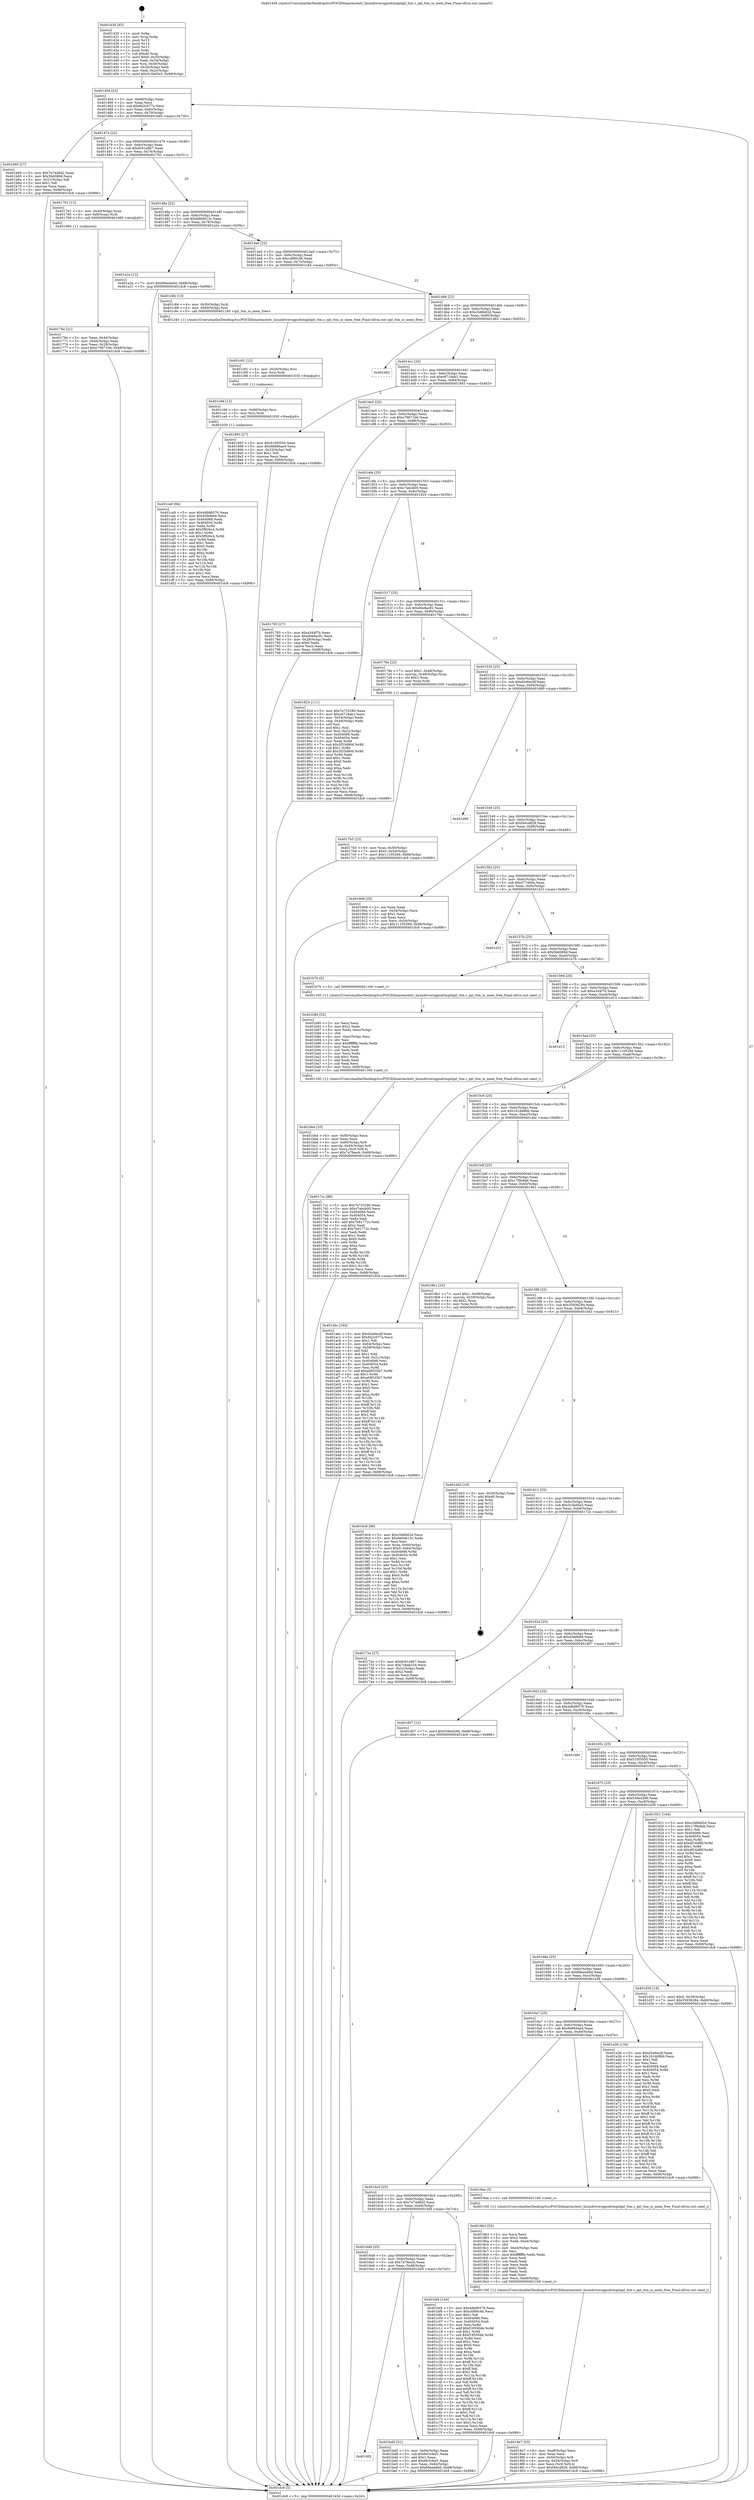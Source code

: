 digraph "0x401430" {
  label = "0x401430 (/mnt/c/Users/mathe/Desktop/tcc/POCII/binaries/extr_linuxdriversgpudrmqxlqxl_ttm.c_qxl_ttm_io_mem_free_Final-ollvm.out::main(0))"
  labelloc = "t"
  node[shape=record]

  Entry [label="",width=0.3,height=0.3,shape=circle,fillcolor=black,style=filled]
  "0x40145d" [label="{
     0x40145d [23]\l
     | [instrs]\l
     &nbsp;&nbsp;0x40145d \<+3\>: mov -0x68(%rbp),%eax\l
     &nbsp;&nbsp;0x401460 \<+2\>: mov %eax,%ecx\l
     &nbsp;&nbsp;0x401462 \<+6\>: sub $0x842c077a,%ecx\l
     &nbsp;&nbsp;0x401468 \<+3\>: mov %eax,-0x6c(%rbp)\l
     &nbsp;&nbsp;0x40146b \<+3\>: mov %ecx,-0x70(%rbp)\l
     &nbsp;&nbsp;0x40146e \<+6\>: je 0000000000401b60 \<main+0x730\>\l
  }"]
  "0x401b60" [label="{
     0x401b60 [27]\l
     | [instrs]\l
     &nbsp;&nbsp;0x401b60 \<+5\>: mov $0x7a74d6d2,%eax\l
     &nbsp;&nbsp;0x401b65 \<+5\>: mov $0x5b6089d,%ecx\l
     &nbsp;&nbsp;0x401b6a \<+3\>: mov -0x21(%rbp),%dl\l
     &nbsp;&nbsp;0x401b6d \<+3\>: test $0x1,%dl\l
     &nbsp;&nbsp;0x401b70 \<+3\>: cmovne %ecx,%eax\l
     &nbsp;&nbsp;0x401b73 \<+3\>: mov %eax,-0x68(%rbp)\l
     &nbsp;&nbsp;0x401b76 \<+5\>: jmp 0000000000401dc8 \<main+0x998\>\l
  }"]
  "0x401474" [label="{
     0x401474 [22]\l
     | [instrs]\l
     &nbsp;&nbsp;0x401474 \<+5\>: jmp 0000000000401479 \<main+0x49\>\l
     &nbsp;&nbsp;0x401479 \<+3\>: mov -0x6c(%rbp),%eax\l
     &nbsp;&nbsp;0x40147c \<+5\>: sub $0x8c61e9b7,%eax\l
     &nbsp;&nbsp;0x401481 \<+3\>: mov %eax,-0x74(%rbp)\l
     &nbsp;&nbsp;0x401484 \<+6\>: je 0000000000401761 \<main+0x331\>\l
  }"]
  Exit [label="",width=0.3,height=0.3,shape=circle,fillcolor=black,style=filled,peripheries=2]
  "0x401761" [label="{
     0x401761 [13]\l
     | [instrs]\l
     &nbsp;&nbsp;0x401761 \<+4\>: mov -0x40(%rbp),%rax\l
     &nbsp;&nbsp;0x401765 \<+4\>: mov 0x8(%rax),%rdi\l
     &nbsp;&nbsp;0x401769 \<+5\>: call 0000000000401060 \<atoi@plt\>\l
     | [calls]\l
     &nbsp;&nbsp;0x401060 \{1\} (unknown)\l
  }"]
  "0x40148a" [label="{
     0x40148a [22]\l
     | [instrs]\l
     &nbsp;&nbsp;0x40148a \<+5\>: jmp 000000000040148f \<main+0x5f\>\l
     &nbsp;&nbsp;0x40148f \<+3\>: mov -0x6c(%rbp),%eax\l
     &nbsp;&nbsp;0x401492 \<+5\>: sub $0x9d0d613c,%eax\l
     &nbsp;&nbsp;0x401497 \<+3\>: mov %eax,-0x78(%rbp)\l
     &nbsp;&nbsp;0x40149a \<+6\>: je 0000000000401a2a \<main+0x5fa\>\l
  }"]
  "0x401ca9" [label="{
     0x401ca9 [94]\l
     | [instrs]\l
     &nbsp;&nbsp;0x401ca9 \<+5\>: mov $0x4db86576,%eax\l
     &nbsp;&nbsp;0x401cae \<+5\>: mov $0x45fefb69,%ecx\l
     &nbsp;&nbsp;0x401cb3 \<+7\>: mov 0x404068,%edx\l
     &nbsp;&nbsp;0x401cba \<+8\>: mov 0x404054,%r8d\l
     &nbsp;&nbsp;0x401cc2 \<+3\>: mov %edx,%r9d\l
     &nbsp;&nbsp;0x401cc5 \<+7\>: add $0x5f926c4,%r9d\l
     &nbsp;&nbsp;0x401ccc \<+4\>: sub $0x1,%r9d\l
     &nbsp;&nbsp;0x401cd0 \<+7\>: sub $0x5f926c4,%r9d\l
     &nbsp;&nbsp;0x401cd7 \<+4\>: imul %r9d,%edx\l
     &nbsp;&nbsp;0x401cdb \<+3\>: and $0x1,%edx\l
     &nbsp;&nbsp;0x401cde \<+3\>: cmp $0x0,%edx\l
     &nbsp;&nbsp;0x401ce1 \<+4\>: sete %r10b\l
     &nbsp;&nbsp;0x401ce5 \<+4\>: cmp $0xa,%r8d\l
     &nbsp;&nbsp;0x401ce9 \<+4\>: setl %r11b\l
     &nbsp;&nbsp;0x401ced \<+3\>: mov %r10b,%bl\l
     &nbsp;&nbsp;0x401cf0 \<+3\>: and %r11b,%bl\l
     &nbsp;&nbsp;0x401cf3 \<+3\>: xor %r11b,%r10b\l
     &nbsp;&nbsp;0x401cf6 \<+3\>: or %r10b,%bl\l
     &nbsp;&nbsp;0x401cf9 \<+3\>: test $0x1,%bl\l
     &nbsp;&nbsp;0x401cfc \<+3\>: cmovne %ecx,%eax\l
     &nbsp;&nbsp;0x401cff \<+3\>: mov %eax,-0x68(%rbp)\l
     &nbsp;&nbsp;0x401d02 \<+5\>: jmp 0000000000401dc8 \<main+0x998\>\l
  }"]
  "0x401a2a" [label="{
     0x401a2a [12]\l
     | [instrs]\l
     &nbsp;&nbsp;0x401a2a \<+7\>: movl $0x68eeebdd,-0x68(%rbp)\l
     &nbsp;&nbsp;0x401a31 \<+5\>: jmp 0000000000401dc8 \<main+0x998\>\l
  }"]
  "0x4014a0" [label="{
     0x4014a0 [22]\l
     | [instrs]\l
     &nbsp;&nbsp;0x4014a0 \<+5\>: jmp 00000000004014a5 \<main+0x75\>\l
     &nbsp;&nbsp;0x4014a5 \<+3\>: mov -0x6c(%rbp),%eax\l
     &nbsp;&nbsp;0x4014a8 \<+5\>: sub $0xc4f90c46,%eax\l
     &nbsp;&nbsp;0x4014ad \<+3\>: mov %eax,-0x7c(%rbp)\l
     &nbsp;&nbsp;0x4014b0 \<+6\>: je 0000000000401c84 \<main+0x854\>\l
  }"]
  "0x401c9d" [label="{
     0x401c9d [12]\l
     | [instrs]\l
     &nbsp;&nbsp;0x401c9d \<+4\>: mov -0x60(%rbp),%rsi\l
     &nbsp;&nbsp;0x401ca1 \<+3\>: mov %rsi,%rdi\l
     &nbsp;&nbsp;0x401ca4 \<+5\>: call 0000000000401030 \<free@plt\>\l
     | [calls]\l
     &nbsp;&nbsp;0x401030 \{1\} (unknown)\l
  }"]
  "0x401c84" [label="{
     0x401c84 [13]\l
     | [instrs]\l
     &nbsp;&nbsp;0x401c84 \<+4\>: mov -0x50(%rbp),%rdi\l
     &nbsp;&nbsp;0x401c88 \<+4\>: mov -0x60(%rbp),%rsi\l
     &nbsp;&nbsp;0x401c8c \<+5\>: call 0000000000401240 \<qxl_ttm_io_mem_free\>\l
     | [calls]\l
     &nbsp;&nbsp;0x401240 \{1\} (/mnt/c/Users/mathe/Desktop/tcc/POCII/binaries/extr_linuxdriversgpudrmqxlqxl_ttm.c_qxl_ttm_io_mem_free_Final-ollvm.out::qxl_ttm_io_mem_free)\l
  }"]
  "0x4014b6" [label="{
     0x4014b6 [22]\l
     | [instrs]\l
     &nbsp;&nbsp;0x4014b6 \<+5\>: jmp 00000000004014bb \<main+0x8b\>\l
     &nbsp;&nbsp;0x4014bb \<+3\>: mov -0x6c(%rbp),%eax\l
     &nbsp;&nbsp;0x4014be \<+5\>: sub $0xc5d6b62d,%eax\l
     &nbsp;&nbsp;0x4014c3 \<+3\>: mov %eax,-0x80(%rbp)\l
     &nbsp;&nbsp;0x4014c6 \<+6\>: je 0000000000401d62 \<main+0x932\>\l
  }"]
  "0x401c91" [label="{
     0x401c91 [12]\l
     | [instrs]\l
     &nbsp;&nbsp;0x401c91 \<+4\>: mov -0x50(%rbp),%rsi\l
     &nbsp;&nbsp;0x401c95 \<+3\>: mov %rsi,%rdi\l
     &nbsp;&nbsp;0x401c98 \<+5\>: call 0000000000401030 \<free@plt\>\l
     | [calls]\l
     &nbsp;&nbsp;0x401030 \{1\} (unknown)\l
  }"]
  "0x401d62" [label="{
     0x401d62\l
  }", style=dashed]
  "0x4014cc" [label="{
     0x4014cc [25]\l
     | [instrs]\l
     &nbsp;&nbsp;0x4014cc \<+5\>: jmp 00000000004014d1 \<main+0xa1\>\l
     &nbsp;&nbsp;0x4014d1 \<+3\>: mov -0x6c(%rbp),%eax\l
     &nbsp;&nbsp;0x4014d4 \<+5\>: sub $0xc6716ab1,%eax\l
     &nbsp;&nbsp;0x4014d9 \<+6\>: mov %eax,-0x84(%rbp)\l
     &nbsp;&nbsp;0x4014df \<+6\>: je 0000000000401893 \<main+0x463\>\l
  }"]
  "0x4016f2" [label="{
     0x4016f2\l
  }", style=dashed]
  "0x401893" [label="{
     0x401893 [27]\l
     | [instrs]\l
     &nbsp;&nbsp;0x401893 \<+5\>: mov $0x510f3050,%eax\l
     &nbsp;&nbsp;0x401898 \<+5\>: mov $0x6b666ae4,%ecx\l
     &nbsp;&nbsp;0x40189d \<+3\>: mov -0x22(%rbp),%dl\l
     &nbsp;&nbsp;0x4018a0 \<+3\>: test $0x1,%dl\l
     &nbsp;&nbsp;0x4018a3 \<+3\>: cmovne %ecx,%eax\l
     &nbsp;&nbsp;0x4018a6 \<+3\>: mov %eax,-0x68(%rbp)\l
     &nbsp;&nbsp;0x4018a9 \<+5\>: jmp 0000000000401dc8 \<main+0x998\>\l
  }"]
  "0x4014e5" [label="{
     0x4014e5 [25]\l
     | [instrs]\l
     &nbsp;&nbsp;0x4014e5 \<+5\>: jmp 00000000004014ea \<main+0xba\>\l
     &nbsp;&nbsp;0x4014ea \<+3\>: mov -0x6c(%rbp),%eax\l
     &nbsp;&nbsp;0x4014ed \<+5\>: sub $0xc79671b6,%eax\l
     &nbsp;&nbsp;0x4014f2 \<+6\>: mov %eax,-0x88(%rbp)\l
     &nbsp;&nbsp;0x4014f8 \<+6\>: je 0000000000401783 \<main+0x353\>\l
  }"]
  "0x401bd5" [label="{
     0x401bd5 [31]\l
     | [instrs]\l
     &nbsp;&nbsp;0x401bd5 \<+3\>: mov -0x64(%rbp),%eax\l
     &nbsp;&nbsp;0x401bd8 \<+5\>: sub $0x663c9af1,%eax\l
     &nbsp;&nbsp;0x401bdd \<+3\>: add $0x1,%eax\l
     &nbsp;&nbsp;0x401be0 \<+5\>: add $0x663c9af1,%eax\l
     &nbsp;&nbsp;0x401be5 \<+3\>: mov %eax,-0x64(%rbp)\l
     &nbsp;&nbsp;0x401be8 \<+7\>: movl $0x68eeebdd,-0x68(%rbp)\l
     &nbsp;&nbsp;0x401bef \<+5\>: jmp 0000000000401dc8 \<main+0x998\>\l
  }"]
  "0x401783" [label="{
     0x401783 [27]\l
     | [instrs]\l
     &nbsp;&nbsp;0x401783 \<+5\>: mov $0xa344f7b,%eax\l
     &nbsp;&nbsp;0x401788 \<+5\>: mov $0xd0e8ac91,%ecx\l
     &nbsp;&nbsp;0x40178d \<+3\>: mov -0x28(%rbp),%edx\l
     &nbsp;&nbsp;0x401790 \<+3\>: cmp $0x0,%edx\l
     &nbsp;&nbsp;0x401793 \<+3\>: cmove %ecx,%eax\l
     &nbsp;&nbsp;0x401796 \<+3\>: mov %eax,-0x68(%rbp)\l
     &nbsp;&nbsp;0x401799 \<+5\>: jmp 0000000000401dc8 \<main+0x998\>\l
  }"]
  "0x4014fe" [label="{
     0x4014fe [25]\l
     | [instrs]\l
     &nbsp;&nbsp;0x4014fe \<+5\>: jmp 0000000000401503 \<main+0xd3\>\l
     &nbsp;&nbsp;0x401503 \<+3\>: mov -0x6c(%rbp),%eax\l
     &nbsp;&nbsp;0x401506 \<+5\>: sub $0xc7abcb00,%eax\l
     &nbsp;&nbsp;0x40150b \<+6\>: mov %eax,-0x8c(%rbp)\l
     &nbsp;&nbsp;0x401511 \<+6\>: je 0000000000401824 \<main+0x3f4\>\l
  }"]
  "0x4016d9" [label="{
     0x4016d9 [25]\l
     | [instrs]\l
     &nbsp;&nbsp;0x4016d9 \<+5\>: jmp 00000000004016de \<main+0x2ae\>\l
     &nbsp;&nbsp;0x4016de \<+3\>: mov -0x6c(%rbp),%eax\l
     &nbsp;&nbsp;0x4016e1 \<+5\>: sub $0x7a7feecb,%eax\l
     &nbsp;&nbsp;0x4016e6 \<+6\>: mov %eax,-0xd8(%rbp)\l
     &nbsp;&nbsp;0x4016ec \<+6\>: je 0000000000401bd5 \<main+0x7a5\>\l
  }"]
  "0x401824" [label="{
     0x401824 [111]\l
     | [instrs]\l
     &nbsp;&nbsp;0x401824 \<+5\>: mov $0x7e733280,%eax\l
     &nbsp;&nbsp;0x401829 \<+5\>: mov $0xc6716ab1,%ecx\l
     &nbsp;&nbsp;0x40182e \<+3\>: mov -0x54(%rbp),%edx\l
     &nbsp;&nbsp;0x401831 \<+3\>: cmp -0x48(%rbp),%edx\l
     &nbsp;&nbsp;0x401834 \<+4\>: setl %sil\l
     &nbsp;&nbsp;0x401838 \<+4\>: and $0x1,%sil\l
     &nbsp;&nbsp;0x40183c \<+4\>: mov %sil,-0x22(%rbp)\l
     &nbsp;&nbsp;0x401840 \<+7\>: mov 0x404068,%edx\l
     &nbsp;&nbsp;0x401847 \<+7\>: mov 0x404054,%edi\l
     &nbsp;&nbsp;0x40184e \<+3\>: mov %edx,%r8d\l
     &nbsp;&nbsp;0x401851 \<+7\>: sub $0x3f33d90d,%r8d\l
     &nbsp;&nbsp;0x401858 \<+4\>: sub $0x1,%r8d\l
     &nbsp;&nbsp;0x40185c \<+7\>: add $0x3f33d90d,%r8d\l
     &nbsp;&nbsp;0x401863 \<+4\>: imul %r8d,%edx\l
     &nbsp;&nbsp;0x401867 \<+3\>: and $0x1,%edx\l
     &nbsp;&nbsp;0x40186a \<+3\>: cmp $0x0,%edx\l
     &nbsp;&nbsp;0x40186d \<+4\>: sete %sil\l
     &nbsp;&nbsp;0x401871 \<+3\>: cmp $0xa,%edi\l
     &nbsp;&nbsp;0x401874 \<+4\>: setl %r9b\l
     &nbsp;&nbsp;0x401878 \<+3\>: mov %sil,%r10b\l
     &nbsp;&nbsp;0x40187b \<+3\>: and %r9b,%r10b\l
     &nbsp;&nbsp;0x40187e \<+3\>: xor %r9b,%sil\l
     &nbsp;&nbsp;0x401881 \<+3\>: or %sil,%r10b\l
     &nbsp;&nbsp;0x401884 \<+4\>: test $0x1,%r10b\l
     &nbsp;&nbsp;0x401888 \<+3\>: cmovne %ecx,%eax\l
     &nbsp;&nbsp;0x40188b \<+3\>: mov %eax,-0x68(%rbp)\l
     &nbsp;&nbsp;0x40188e \<+5\>: jmp 0000000000401dc8 \<main+0x998\>\l
  }"]
  "0x401517" [label="{
     0x401517 [25]\l
     | [instrs]\l
     &nbsp;&nbsp;0x401517 \<+5\>: jmp 000000000040151c \<main+0xec\>\l
     &nbsp;&nbsp;0x40151c \<+3\>: mov -0x6c(%rbp),%eax\l
     &nbsp;&nbsp;0x40151f \<+5\>: sub $0xd0e8ac91,%eax\l
     &nbsp;&nbsp;0x401524 \<+6\>: mov %eax,-0x90(%rbp)\l
     &nbsp;&nbsp;0x40152a \<+6\>: je 000000000040179e \<main+0x36e\>\l
  }"]
  "0x401bf4" [label="{
     0x401bf4 [144]\l
     | [instrs]\l
     &nbsp;&nbsp;0x401bf4 \<+5\>: mov $0x4db86576,%eax\l
     &nbsp;&nbsp;0x401bf9 \<+5\>: mov $0xc4f90c46,%ecx\l
     &nbsp;&nbsp;0x401bfe \<+2\>: mov $0x1,%dl\l
     &nbsp;&nbsp;0x401c00 \<+7\>: mov 0x404068,%esi\l
     &nbsp;&nbsp;0x401c07 \<+7\>: mov 0x404054,%edi\l
     &nbsp;&nbsp;0x401c0e \<+3\>: mov %esi,%r8d\l
     &nbsp;&nbsp;0x401c11 \<+7\>: add $0xf195504b,%r8d\l
     &nbsp;&nbsp;0x401c18 \<+4\>: sub $0x1,%r8d\l
     &nbsp;&nbsp;0x401c1c \<+7\>: sub $0xf195504b,%r8d\l
     &nbsp;&nbsp;0x401c23 \<+4\>: imul %r8d,%esi\l
     &nbsp;&nbsp;0x401c27 \<+3\>: and $0x1,%esi\l
     &nbsp;&nbsp;0x401c2a \<+3\>: cmp $0x0,%esi\l
     &nbsp;&nbsp;0x401c2d \<+4\>: sete %r9b\l
     &nbsp;&nbsp;0x401c31 \<+3\>: cmp $0xa,%edi\l
     &nbsp;&nbsp;0x401c34 \<+4\>: setl %r10b\l
     &nbsp;&nbsp;0x401c38 \<+3\>: mov %r9b,%r11b\l
     &nbsp;&nbsp;0x401c3b \<+4\>: xor $0xff,%r11b\l
     &nbsp;&nbsp;0x401c3f \<+3\>: mov %r10b,%bl\l
     &nbsp;&nbsp;0x401c42 \<+3\>: xor $0xff,%bl\l
     &nbsp;&nbsp;0x401c45 \<+3\>: xor $0x1,%dl\l
     &nbsp;&nbsp;0x401c48 \<+3\>: mov %r11b,%r14b\l
     &nbsp;&nbsp;0x401c4b \<+4\>: and $0xff,%r14b\l
     &nbsp;&nbsp;0x401c4f \<+3\>: and %dl,%r9b\l
     &nbsp;&nbsp;0x401c52 \<+3\>: mov %bl,%r15b\l
     &nbsp;&nbsp;0x401c55 \<+4\>: and $0xff,%r15b\l
     &nbsp;&nbsp;0x401c59 \<+3\>: and %dl,%r10b\l
     &nbsp;&nbsp;0x401c5c \<+3\>: or %r9b,%r14b\l
     &nbsp;&nbsp;0x401c5f \<+3\>: or %r10b,%r15b\l
     &nbsp;&nbsp;0x401c62 \<+3\>: xor %r15b,%r14b\l
     &nbsp;&nbsp;0x401c65 \<+3\>: or %bl,%r11b\l
     &nbsp;&nbsp;0x401c68 \<+4\>: xor $0xff,%r11b\l
     &nbsp;&nbsp;0x401c6c \<+3\>: or $0x1,%dl\l
     &nbsp;&nbsp;0x401c6f \<+3\>: and %dl,%r11b\l
     &nbsp;&nbsp;0x401c72 \<+3\>: or %r11b,%r14b\l
     &nbsp;&nbsp;0x401c75 \<+4\>: test $0x1,%r14b\l
     &nbsp;&nbsp;0x401c79 \<+3\>: cmovne %ecx,%eax\l
     &nbsp;&nbsp;0x401c7c \<+3\>: mov %eax,-0x68(%rbp)\l
     &nbsp;&nbsp;0x401c7f \<+5\>: jmp 0000000000401dc8 \<main+0x998\>\l
  }"]
  "0x40179e" [label="{
     0x40179e [23]\l
     | [instrs]\l
     &nbsp;&nbsp;0x40179e \<+7\>: movl $0x1,-0x48(%rbp)\l
     &nbsp;&nbsp;0x4017a5 \<+4\>: movslq -0x48(%rbp),%rax\l
     &nbsp;&nbsp;0x4017a9 \<+4\>: shl $0x2,%rax\l
     &nbsp;&nbsp;0x4017ad \<+3\>: mov %rax,%rdi\l
     &nbsp;&nbsp;0x4017b0 \<+5\>: call 0000000000401050 \<malloc@plt\>\l
     | [calls]\l
     &nbsp;&nbsp;0x401050 \{1\} (unknown)\l
  }"]
  "0x401530" [label="{
     0x401530 [25]\l
     | [instrs]\l
     &nbsp;&nbsp;0x401530 \<+5\>: jmp 0000000000401535 \<main+0x105\>\l
     &nbsp;&nbsp;0x401535 \<+3\>: mov -0x6c(%rbp),%eax\l
     &nbsp;&nbsp;0x401538 \<+5\>: sub $0xd2e6ecdf,%eax\l
     &nbsp;&nbsp;0x40153d \<+6\>: mov %eax,-0x94(%rbp)\l
     &nbsp;&nbsp;0x401543 \<+6\>: je 0000000000401d90 \<main+0x960\>\l
  }"]
  "0x401bb4" [label="{
     0x401bb4 [33]\l
     | [instrs]\l
     &nbsp;&nbsp;0x401bb4 \<+6\>: mov -0xf0(%rbp),%ecx\l
     &nbsp;&nbsp;0x401bba \<+3\>: imul %eax,%ecx\l
     &nbsp;&nbsp;0x401bbd \<+4\>: mov -0x60(%rbp),%r8\l
     &nbsp;&nbsp;0x401bc1 \<+4\>: movslq -0x64(%rbp),%r9\l
     &nbsp;&nbsp;0x401bc5 \<+4\>: mov %ecx,(%r8,%r9,4)\l
     &nbsp;&nbsp;0x401bc9 \<+7\>: movl $0x7a7feecb,-0x68(%rbp)\l
     &nbsp;&nbsp;0x401bd0 \<+5\>: jmp 0000000000401dc8 \<main+0x998\>\l
  }"]
  "0x401d90" [label="{
     0x401d90\l
  }", style=dashed]
  "0x401549" [label="{
     0x401549 [25]\l
     | [instrs]\l
     &nbsp;&nbsp;0x401549 \<+5\>: jmp 000000000040154e \<main+0x11e\>\l
     &nbsp;&nbsp;0x40154e \<+3\>: mov -0x6c(%rbp),%eax\l
     &nbsp;&nbsp;0x401551 \<+5\>: sub $0xf46cd828,%eax\l
     &nbsp;&nbsp;0x401556 \<+6\>: mov %eax,-0x98(%rbp)\l
     &nbsp;&nbsp;0x40155c \<+6\>: je 0000000000401908 \<main+0x4d8\>\l
  }"]
  "0x401b80" [label="{
     0x401b80 [52]\l
     | [instrs]\l
     &nbsp;&nbsp;0x401b80 \<+2\>: xor %ecx,%ecx\l
     &nbsp;&nbsp;0x401b82 \<+5\>: mov $0x2,%edx\l
     &nbsp;&nbsp;0x401b87 \<+6\>: mov %edx,-0xec(%rbp)\l
     &nbsp;&nbsp;0x401b8d \<+1\>: cltd\l
     &nbsp;&nbsp;0x401b8e \<+6\>: mov -0xec(%rbp),%esi\l
     &nbsp;&nbsp;0x401b94 \<+2\>: idiv %esi\l
     &nbsp;&nbsp;0x401b96 \<+6\>: imul $0xfffffffe,%edx,%edx\l
     &nbsp;&nbsp;0x401b9c \<+2\>: mov %ecx,%edi\l
     &nbsp;&nbsp;0x401b9e \<+2\>: sub %edx,%edi\l
     &nbsp;&nbsp;0x401ba0 \<+2\>: mov %ecx,%edx\l
     &nbsp;&nbsp;0x401ba2 \<+3\>: sub $0x1,%edx\l
     &nbsp;&nbsp;0x401ba5 \<+2\>: add %edx,%edi\l
     &nbsp;&nbsp;0x401ba7 \<+2\>: sub %edi,%ecx\l
     &nbsp;&nbsp;0x401ba9 \<+6\>: mov %ecx,-0xf0(%rbp)\l
     &nbsp;&nbsp;0x401baf \<+5\>: call 0000000000401160 \<next_i\>\l
     | [calls]\l
     &nbsp;&nbsp;0x401160 \{1\} (/mnt/c/Users/mathe/Desktop/tcc/POCII/binaries/extr_linuxdriversgpudrmqxlqxl_ttm.c_qxl_ttm_io_mem_free_Final-ollvm.out::next_i)\l
  }"]
  "0x401908" [label="{
     0x401908 [25]\l
     | [instrs]\l
     &nbsp;&nbsp;0x401908 \<+2\>: xor %eax,%eax\l
     &nbsp;&nbsp;0x40190a \<+3\>: mov -0x54(%rbp),%ecx\l
     &nbsp;&nbsp;0x40190d \<+3\>: sub $0x1,%eax\l
     &nbsp;&nbsp;0x401910 \<+2\>: sub %eax,%ecx\l
     &nbsp;&nbsp;0x401912 \<+3\>: mov %ecx,-0x54(%rbp)\l
     &nbsp;&nbsp;0x401915 \<+7\>: movl $0x1110529d,-0x68(%rbp)\l
     &nbsp;&nbsp;0x40191c \<+5\>: jmp 0000000000401dc8 \<main+0x998\>\l
  }"]
  "0x401562" [label="{
     0x401562 [25]\l
     | [instrs]\l
     &nbsp;&nbsp;0x401562 \<+5\>: jmp 0000000000401567 \<main+0x137\>\l
     &nbsp;&nbsp;0x401567 \<+3\>: mov -0x6c(%rbp),%eax\l
     &nbsp;&nbsp;0x40156a \<+5\>: sub $0x4774b6a,%eax\l
     &nbsp;&nbsp;0x40156f \<+6\>: mov %eax,-0x9c(%rbp)\l
     &nbsp;&nbsp;0x401575 \<+6\>: je 0000000000401d1f \<main+0x8ef\>\l
  }"]
  "0x4019c8" [label="{
     0x4019c8 [98]\l
     | [instrs]\l
     &nbsp;&nbsp;0x4019c8 \<+5\>: mov $0xc5d6b62d,%ecx\l
     &nbsp;&nbsp;0x4019cd \<+5\>: mov $0x9d0d613c,%edx\l
     &nbsp;&nbsp;0x4019d2 \<+2\>: xor %esi,%esi\l
     &nbsp;&nbsp;0x4019d4 \<+4\>: mov %rax,-0x60(%rbp)\l
     &nbsp;&nbsp;0x4019d8 \<+7\>: movl $0x0,-0x64(%rbp)\l
     &nbsp;&nbsp;0x4019df \<+8\>: mov 0x404068,%r8d\l
     &nbsp;&nbsp;0x4019e7 \<+8\>: mov 0x404054,%r9d\l
     &nbsp;&nbsp;0x4019ef \<+3\>: sub $0x1,%esi\l
     &nbsp;&nbsp;0x4019f2 \<+3\>: mov %r8d,%r10d\l
     &nbsp;&nbsp;0x4019f5 \<+3\>: add %esi,%r10d\l
     &nbsp;&nbsp;0x4019f8 \<+4\>: imul %r10d,%r8d\l
     &nbsp;&nbsp;0x4019fc \<+4\>: and $0x1,%r8d\l
     &nbsp;&nbsp;0x401a00 \<+4\>: cmp $0x0,%r8d\l
     &nbsp;&nbsp;0x401a04 \<+4\>: sete %r11b\l
     &nbsp;&nbsp;0x401a08 \<+4\>: cmp $0xa,%r9d\l
     &nbsp;&nbsp;0x401a0c \<+3\>: setl %bl\l
     &nbsp;&nbsp;0x401a0f \<+3\>: mov %r11b,%r14b\l
     &nbsp;&nbsp;0x401a12 \<+3\>: and %bl,%r14b\l
     &nbsp;&nbsp;0x401a15 \<+3\>: xor %bl,%r11b\l
     &nbsp;&nbsp;0x401a18 \<+3\>: or %r11b,%r14b\l
     &nbsp;&nbsp;0x401a1b \<+4\>: test $0x1,%r14b\l
     &nbsp;&nbsp;0x401a1f \<+3\>: cmovne %edx,%ecx\l
     &nbsp;&nbsp;0x401a22 \<+3\>: mov %ecx,-0x68(%rbp)\l
     &nbsp;&nbsp;0x401a25 \<+5\>: jmp 0000000000401dc8 \<main+0x998\>\l
  }"]
  "0x401d1f" [label="{
     0x401d1f\l
  }", style=dashed]
  "0x40157b" [label="{
     0x40157b [25]\l
     | [instrs]\l
     &nbsp;&nbsp;0x40157b \<+5\>: jmp 0000000000401580 \<main+0x150\>\l
     &nbsp;&nbsp;0x401580 \<+3\>: mov -0x6c(%rbp),%eax\l
     &nbsp;&nbsp;0x401583 \<+5\>: sub $0x5b6089d,%eax\l
     &nbsp;&nbsp;0x401588 \<+6\>: mov %eax,-0xa0(%rbp)\l
     &nbsp;&nbsp;0x40158e \<+6\>: je 0000000000401b7b \<main+0x74b\>\l
  }"]
  "0x4018e7" [label="{
     0x4018e7 [33]\l
     | [instrs]\l
     &nbsp;&nbsp;0x4018e7 \<+6\>: mov -0xe8(%rbp),%ecx\l
     &nbsp;&nbsp;0x4018ed \<+3\>: imul %eax,%ecx\l
     &nbsp;&nbsp;0x4018f0 \<+4\>: mov -0x50(%rbp),%r8\l
     &nbsp;&nbsp;0x4018f4 \<+4\>: movslq -0x54(%rbp),%r9\l
     &nbsp;&nbsp;0x4018f8 \<+4\>: mov %ecx,(%r8,%r9,4)\l
     &nbsp;&nbsp;0x4018fc \<+7\>: movl $0xf46cd828,-0x68(%rbp)\l
     &nbsp;&nbsp;0x401903 \<+5\>: jmp 0000000000401dc8 \<main+0x998\>\l
  }"]
  "0x401b7b" [label="{
     0x401b7b [5]\l
     | [instrs]\l
     &nbsp;&nbsp;0x401b7b \<+5\>: call 0000000000401160 \<next_i\>\l
     | [calls]\l
     &nbsp;&nbsp;0x401160 \{1\} (/mnt/c/Users/mathe/Desktop/tcc/POCII/binaries/extr_linuxdriversgpudrmqxlqxl_ttm.c_qxl_ttm_io_mem_free_Final-ollvm.out::next_i)\l
  }"]
  "0x401594" [label="{
     0x401594 [25]\l
     | [instrs]\l
     &nbsp;&nbsp;0x401594 \<+5\>: jmp 0000000000401599 \<main+0x169\>\l
     &nbsp;&nbsp;0x401599 \<+3\>: mov -0x6c(%rbp),%eax\l
     &nbsp;&nbsp;0x40159c \<+5\>: sub $0xa344f7b,%eax\l
     &nbsp;&nbsp;0x4015a1 \<+6\>: mov %eax,-0xa4(%rbp)\l
     &nbsp;&nbsp;0x4015a7 \<+6\>: je 0000000000401d13 \<main+0x8e3\>\l
  }"]
  "0x4018b3" [label="{
     0x4018b3 [52]\l
     | [instrs]\l
     &nbsp;&nbsp;0x4018b3 \<+2\>: xor %ecx,%ecx\l
     &nbsp;&nbsp;0x4018b5 \<+5\>: mov $0x2,%edx\l
     &nbsp;&nbsp;0x4018ba \<+6\>: mov %edx,-0xe4(%rbp)\l
     &nbsp;&nbsp;0x4018c0 \<+1\>: cltd\l
     &nbsp;&nbsp;0x4018c1 \<+6\>: mov -0xe4(%rbp),%esi\l
     &nbsp;&nbsp;0x4018c7 \<+2\>: idiv %esi\l
     &nbsp;&nbsp;0x4018c9 \<+6\>: imul $0xfffffffe,%edx,%edx\l
     &nbsp;&nbsp;0x4018cf \<+2\>: mov %ecx,%edi\l
     &nbsp;&nbsp;0x4018d1 \<+2\>: sub %edx,%edi\l
     &nbsp;&nbsp;0x4018d3 \<+2\>: mov %ecx,%edx\l
     &nbsp;&nbsp;0x4018d5 \<+3\>: sub $0x1,%edx\l
     &nbsp;&nbsp;0x4018d8 \<+2\>: add %edx,%edi\l
     &nbsp;&nbsp;0x4018da \<+2\>: sub %edi,%ecx\l
     &nbsp;&nbsp;0x4018dc \<+6\>: mov %ecx,-0xe8(%rbp)\l
     &nbsp;&nbsp;0x4018e2 \<+5\>: call 0000000000401160 \<next_i\>\l
     | [calls]\l
     &nbsp;&nbsp;0x401160 \{1\} (/mnt/c/Users/mathe/Desktop/tcc/POCII/binaries/extr_linuxdriversgpudrmqxlqxl_ttm.c_qxl_ttm_io_mem_free_Final-ollvm.out::next_i)\l
  }"]
  "0x401d13" [label="{
     0x401d13\l
  }", style=dashed]
  "0x4015ad" [label="{
     0x4015ad [25]\l
     | [instrs]\l
     &nbsp;&nbsp;0x4015ad \<+5\>: jmp 00000000004015b2 \<main+0x182\>\l
     &nbsp;&nbsp;0x4015b2 \<+3\>: mov -0x6c(%rbp),%eax\l
     &nbsp;&nbsp;0x4015b5 \<+5\>: sub $0x1110529d,%eax\l
     &nbsp;&nbsp;0x4015ba \<+6\>: mov %eax,-0xa8(%rbp)\l
     &nbsp;&nbsp;0x4015c0 \<+6\>: je 00000000004017cc \<main+0x39c\>\l
  }"]
  "0x4016c0" [label="{
     0x4016c0 [25]\l
     | [instrs]\l
     &nbsp;&nbsp;0x4016c0 \<+5\>: jmp 00000000004016c5 \<main+0x295\>\l
     &nbsp;&nbsp;0x4016c5 \<+3\>: mov -0x6c(%rbp),%eax\l
     &nbsp;&nbsp;0x4016c8 \<+5\>: sub $0x7a74d6d2,%eax\l
     &nbsp;&nbsp;0x4016cd \<+6\>: mov %eax,-0xd4(%rbp)\l
     &nbsp;&nbsp;0x4016d3 \<+6\>: je 0000000000401bf4 \<main+0x7c4\>\l
  }"]
  "0x4017cc" [label="{
     0x4017cc [88]\l
     | [instrs]\l
     &nbsp;&nbsp;0x4017cc \<+5\>: mov $0x7e733280,%eax\l
     &nbsp;&nbsp;0x4017d1 \<+5\>: mov $0xc7abcb00,%ecx\l
     &nbsp;&nbsp;0x4017d6 \<+7\>: mov 0x404068,%edx\l
     &nbsp;&nbsp;0x4017dd \<+7\>: mov 0x404054,%esi\l
     &nbsp;&nbsp;0x4017e4 \<+2\>: mov %edx,%edi\l
     &nbsp;&nbsp;0x4017e6 \<+6\>: add $0x7b91772c,%edi\l
     &nbsp;&nbsp;0x4017ec \<+3\>: sub $0x1,%edi\l
     &nbsp;&nbsp;0x4017ef \<+6\>: sub $0x7b91772c,%edi\l
     &nbsp;&nbsp;0x4017f5 \<+3\>: imul %edi,%edx\l
     &nbsp;&nbsp;0x4017f8 \<+3\>: and $0x1,%edx\l
     &nbsp;&nbsp;0x4017fb \<+3\>: cmp $0x0,%edx\l
     &nbsp;&nbsp;0x4017fe \<+4\>: sete %r8b\l
     &nbsp;&nbsp;0x401802 \<+3\>: cmp $0xa,%esi\l
     &nbsp;&nbsp;0x401805 \<+4\>: setl %r9b\l
     &nbsp;&nbsp;0x401809 \<+3\>: mov %r8b,%r10b\l
     &nbsp;&nbsp;0x40180c \<+3\>: and %r9b,%r10b\l
     &nbsp;&nbsp;0x40180f \<+3\>: xor %r9b,%r8b\l
     &nbsp;&nbsp;0x401812 \<+3\>: or %r8b,%r10b\l
     &nbsp;&nbsp;0x401815 \<+4\>: test $0x1,%r10b\l
     &nbsp;&nbsp;0x401819 \<+3\>: cmovne %ecx,%eax\l
     &nbsp;&nbsp;0x40181c \<+3\>: mov %eax,-0x68(%rbp)\l
     &nbsp;&nbsp;0x40181f \<+5\>: jmp 0000000000401dc8 \<main+0x998\>\l
  }"]
  "0x4015c6" [label="{
     0x4015c6 [25]\l
     | [instrs]\l
     &nbsp;&nbsp;0x4015c6 \<+5\>: jmp 00000000004015cb \<main+0x19b\>\l
     &nbsp;&nbsp;0x4015cb \<+3\>: mov -0x6c(%rbp),%eax\l
     &nbsp;&nbsp;0x4015ce \<+5\>: sub $0x161dd9bb,%eax\l
     &nbsp;&nbsp;0x4015d3 \<+6\>: mov %eax,-0xac(%rbp)\l
     &nbsp;&nbsp;0x4015d9 \<+6\>: je 0000000000401abc \<main+0x68c\>\l
  }"]
  "0x4018ae" [label="{
     0x4018ae [5]\l
     | [instrs]\l
     &nbsp;&nbsp;0x4018ae \<+5\>: call 0000000000401160 \<next_i\>\l
     | [calls]\l
     &nbsp;&nbsp;0x401160 \{1\} (/mnt/c/Users/mathe/Desktop/tcc/POCII/binaries/extr_linuxdriversgpudrmqxlqxl_ttm.c_qxl_ttm_io_mem_free_Final-ollvm.out::next_i)\l
  }"]
  "0x401abc" [label="{
     0x401abc [164]\l
     | [instrs]\l
     &nbsp;&nbsp;0x401abc \<+5\>: mov $0xd2e6ecdf,%eax\l
     &nbsp;&nbsp;0x401ac1 \<+5\>: mov $0x842c077a,%ecx\l
     &nbsp;&nbsp;0x401ac6 \<+2\>: mov $0x1,%dl\l
     &nbsp;&nbsp;0x401ac8 \<+3\>: mov -0x64(%rbp),%esi\l
     &nbsp;&nbsp;0x401acb \<+3\>: cmp -0x58(%rbp),%esi\l
     &nbsp;&nbsp;0x401ace \<+4\>: setl %dil\l
     &nbsp;&nbsp;0x401ad2 \<+4\>: and $0x1,%dil\l
     &nbsp;&nbsp;0x401ad6 \<+4\>: mov %dil,-0x21(%rbp)\l
     &nbsp;&nbsp;0x401ada \<+7\>: mov 0x404068,%esi\l
     &nbsp;&nbsp;0x401ae1 \<+8\>: mov 0x404054,%r8d\l
     &nbsp;&nbsp;0x401ae9 \<+3\>: mov %esi,%r9d\l
     &nbsp;&nbsp;0x401aec \<+7\>: add $0xa08535b7,%r9d\l
     &nbsp;&nbsp;0x401af3 \<+4\>: sub $0x1,%r9d\l
     &nbsp;&nbsp;0x401af7 \<+7\>: sub $0xa08535b7,%r9d\l
     &nbsp;&nbsp;0x401afe \<+4\>: imul %r9d,%esi\l
     &nbsp;&nbsp;0x401b02 \<+3\>: and $0x1,%esi\l
     &nbsp;&nbsp;0x401b05 \<+3\>: cmp $0x0,%esi\l
     &nbsp;&nbsp;0x401b08 \<+4\>: sete %dil\l
     &nbsp;&nbsp;0x401b0c \<+4\>: cmp $0xa,%r8d\l
     &nbsp;&nbsp;0x401b10 \<+4\>: setl %r10b\l
     &nbsp;&nbsp;0x401b14 \<+3\>: mov %dil,%r11b\l
     &nbsp;&nbsp;0x401b17 \<+4\>: xor $0xff,%r11b\l
     &nbsp;&nbsp;0x401b1b \<+3\>: mov %r10b,%bl\l
     &nbsp;&nbsp;0x401b1e \<+3\>: xor $0xff,%bl\l
     &nbsp;&nbsp;0x401b21 \<+3\>: xor $0x1,%dl\l
     &nbsp;&nbsp;0x401b24 \<+3\>: mov %r11b,%r14b\l
     &nbsp;&nbsp;0x401b27 \<+4\>: and $0xff,%r14b\l
     &nbsp;&nbsp;0x401b2b \<+3\>: and %dl,%dil\l
     &nbsp;&nbsp;0x401b2e \<+3\>: mov %bl,%r15b\l
     &nbsp;&nbsp;0x401b31 \<+4\>: and $0xff,%r15b\l
     &nbsp;&nbsp;0x401b35 \<+3\>: and %dl,%r10b\l
     &nbsp;&nbsp;0x401b38 \<+3\>: or %dil,%r14b\l
     &nbsp;&nbsp;0x401b3b \<+3\>: or %r10b,%r15b\l
     &nbsp;&nbsp;0x401b3e \<+3\>: xor %r15b,%r14b\l
     &nbsp;&nbsp;0x401b41 \<+3\>: or %bl,%r11b\l
     &nbsp;&nbsp;0x401b44 \<+4\>: xor $0xff,%r11b\l
     &nbsp;&nbsp;0x401b48 \<+3\>: or $0x1,%dl\l
     &nbsp;&nbsp;0x401b4b \<+3\>: and %dl,%r11b\l
     &nbsp;&nbsp;0x401b4e \<+3\>: or %r11b,%r14b\l
     &nbsp;&nbsp;0x401b51 \<+4\>: test $0x1,%r14b\l
     &nbsp;&nbsp;0x401b55 \<+3\>: cmovne %ecx,%eax\l
     &nbsp;&nbsp;0x401b58 \<+3\>: mov %eax,-0x68(%rbp)\l
     &nbsp;&nbsp;0x401b5b \<+5\>: jmp 0000000000401dc8 \<main+0x998\>\l
  }"]
  "0x4015df" [label="{
     0x4015df [25]\l
     | [instrs]\l
     &nbsp;&nbsp;0x4015df \<+5\>: jmp 00000000004015e4 \<main+0x1b4\>\l
     &nbsp;&nbsp;0x4015e4 \<+3\>: mov -0x6c(%rbp),%eax\l
     &nbsp;&nbsp;0x4015e7 \<+5\>: sub $0x17f9c8ab,%eax\l
     &nbsp;&nbsp;0x4015ec \<+6\>: mov %eax,-0xb0(%rbp)\l
     &nbsp;&nbsp;0x4015f2 \<+6\>: je 00000000004019b1 \<main+0x581\>\l
  }"]
  "0x4016a7" [label="{
     0x4016a7 [25]\l
     | [instrs]\l
     &nbsp;&nbsp;0x4016a7 \<+5\>: jmp 00000000004016ac \<main+0x27c\>\l
     &nbsp;&nbsp;0x4016ac \<+3\>: mov -0x6c(%rbp),%eax\l
     &nbsp;&nbsp;0x4016af \<+5\>: sub $0x6b666ae4,%eax\l
     &nbsp;&nbsp;0x4016b4 \<+6\>: mov %eax,-0xd0(%rbp)\l
     &nbsp;&nbsp;0x4016ba \<+6\>: je 00000000004018ae \<main+0x47e\>\l
  }"]
  "0x4019b1" [label="{
     0x4019b1 [23]\l
     | [instrs]\l
     &nbsp;&nbsp;0x4019b1 \<+7\>: movl $0x1,-0x58(%rbp)\l
     &nbsp;&nbsp;0x4019b8 \<+4\>: movslq -0x58(%rbp),%rax\l
     &nbsp;&nbsp;0x4019bc \<+4\>: shl $0x2,%rax\l
     &nbsp;&nbsp;0x4019c0 \<+3\>: mov %rax,%rdi\l
     &nbsp;&nbsp;0x4019c3 \<+5\>: call 0000000000401050 \<malloc@plt\>\l
     | [calls]\l
     &nbsp;&nbsp;0x401050 \{1\} (unknown)\l
  }"]
  "0x4015f8" [label="{
     0x4015f8 [25]\l
     | [instrs]\l
     &nbsp;&nbsp;0x4015f8 \<+5\>: jmp 00000000004015fd \<main+0x1cd\>\l
     &nbsp;&nbsp;0x4015fd \<+3\>: mov -0x6c(%rbp),%eax\l
     &nbsp;&nbsp;0x401600 \<+5\>: sub $0x35936284,%eax\l
     &nbsp;&nbsp;0x401605 \<+6\>: mov %eax,-0xb4(%rbp)\l
     &nbsp;&nbsp;0x40160b \<+6\>: je 0000000000401d43 \<main+0x913\>\l
  }"]
  "0x401a36" [label="{
     0x401a36 [134]\l
     | [instrs]\l
     &nbsp;&nbsp;0x401a36 \<+5\>: mov $0xd2e6ecdf,%eax\l
     &nbsp;&nbsp;0x401a3b \<+5\>: mov $0x161dd9bb,%ecx\l
     &nbsp;&nbsp;0x401a40 \<+2\>: mov $0x1,%dl\l
     &nbsp;&nbsp;0x401a42 \<+2\>: xor %esi,%esi\l
     &nbsp;&nbsp;0x401a44 \<+7\>: mov 0x404068,%edi\l
     &nbsp;&nbsp;0x401a4b \<+8\>: mov 0x404054,%r8d\l
     &nbsp;&nbsp;0x401a53 \<+3\>: sub $0x1,%esi\l
     &nbsp;&nbsp;0x401a56 \<+3\>: mov %edi,%r9d\l
     &nbsp;&nbsp;0x401a59 \<+3\>: add %esi,%r9d\l
     &nbsp;&nbsp;0x401a5c \<+4\>: imul %r9d,%edi\l
     &nbsp;&nbsp;0x401a60 \<+3\>: and $0x1,%edi\l
     &nbsp;&nbsp;0x401a63 \<+3\>: cmp $0x0,%edi\l
     &nbsp;&nbsp;0x401a66 \<+4\>: sete %r10b\l
     &nbsp;&nbsp;0x401a6a \<+4\>: cmp $0xa,%r8d\l
     &nbsp;&nbsp;0x401a6e \<+4\>: setl %r11b\l
     &nbsp;&nbsp;0x401a72 \<+3\>: mov %r10b,%bl\l
     &nbsp;&nbsp;0x401a75 \<+3\>: xor $0xff,%bl\l
     &nbsp;&nbsp;0x401a78 \<+3\>: mov %r11b,%r14b\l
     &nbsp;&nbsp;0x401a7b \<+4\>: xor $0xff,%r14b\l
     &nbsp;&nbsp;0x401a7f \<+3\>: xor $0x1,%dl\l
     &nbsp;&nbsp;0x401a82 \<+3\>: mov %bl,%r15b\l
     &nbsp;&nbsp;0x401a85 \<+4\>: and $0xff,%r15b\l
     &nbsp;&nbsp;0x401a89 \<+3\>: and %dl,%r10b\l
     &nbsp;&nbsp;0x401a8c \<+3\>: mov %r14b,%r12b\l
     &nbsp;&nbsp;0x401a8f \<+4\>: and $0xff,%r12b\l
     &nbsp;&nbsp;0x401a93 \<+3\>: and %dl,%r11b\l
     &nbsp;&nbsp;0x401a96 \<+3\>: or %r10b,%r15b\l
     &nbsp;&nbsp;0x401a99 \<+3\>: or %r11b,%r12b\l
     &nbsp;&nbsp;0x401a9c \<+3\>: xor %r12b,%r15b\l
     &nbsp;&nbsp;0x401a9f \<+3\>: or %r14b,%bl\l
     &nbsp;&nbsp;0x401aa2 \<+3\>: xor $0xff,%bl\l
     &nbsp;&nbsp;0x401aa5 \<+3\>: or $0x1,%dl\l
     &nbsp;&nbsp;0x401aa8 \<+2\>: and %dl,%bl\l
     &nbsp;&nbsp;0x401aaa \<+3\>: or %bl,%r15b\l
     &nbsp;&nbsp;0x401aad \<+4\>: test $0x1,%r15b\l
     &nbsp;&nbsp;0x401ab1 \<+3\>: cmovne %ecx,%eax\l
     &nbsp;&nbsp;0x401ab4 \<+3\>: mov %eax,-0x68(%rbp)\l
     &nbsp;&nbsp;0x401ab7 \<+5\>: jmp 0000000000401dc8 \<main+0x998\>\l
  }"]
  "0x401d43" [label="{
     0x401d43 [19]\l
     | [instrs]\l
     &nbsp;&nbsp;0x401d43 \<+3\>: mov -0x30(%rbp),%eax\l
     &nbsp;&nbsp;0x401d46 \<+7\>: add $0xd0,%rsp\l
     &nbsp;&nbsp;0x401d4d \<+1\>: pop %rbx\l
     &nbsp;&nbsp;0x401d4e \<+2\>: pop %r12\l
     &nbsp;&nbsp;0x401d50 \<+2\>: pop %r14\l
     &nbsp;&nbsp;0x401d52 \<+2\>: pop %r15\l
     &nbsp;&nbsp;0x401d54 \<+1\>: pop %rbp\l
     &nbsp;&nbsp;0x401d55 \<+1\>: ret\l
  }"]
  "0x401611" [label="{
     0x401611 [25]\l
     | [instrs]\l
     &nbsp;&nbsp;0x401611 \<+5\>: jmp 0000000000401616 \<main+0x1e6\>\l
     &nbsp;&nbsp;0x401616 \<+3\>: mov -0x6c(%rbp),%eax\l
     &nbsp;&nbsp;0x401619 \<+5\>: sub $0x3c3bd5e5,%eax\l
     &nbsp;&nbsp;0x40161e \<+6\>: mov %eax,-0xb8(%rbp)\l
     &nbsp;&nbsp;0x401624 \<+6\>: je 000000000040172e \<main+0x2fe\>\l
  }"]
  "0x40168e" [label="{
     0x40168e [25]\l
     | [instrs]\l
     &nbsp;&nbsp;0x40168e \<+5\>: jmp 0000000000401693 \<main+0x263\>\l
     &nbsp;&nbsp;0x401693 \<+3\>: mov -0x6c(%rbp),%eax\l
     &nbsp;&nbsp;0x401696 \<+5\>: sub $0x68eeebdd,%eax\l
     &nbsp;&nbsp;0x40169b \<+6\>: mov %eax,-0xcc(%rbp)\l
     &nbsp;&nbsp;0x4016a1 \<+6\>: je 0000000000401a36 \<main+0x606\>\l
  }"]
  "0x40172e" [label="{
     0x40172e [27]\l
     | [instrs]\l
     &nbsp;&nbsp;0x40172e \<+5\>: mov $0x8c61e9b7,%eax\l
     &nbsp;&nbsp;0x401733 \<+5\>: mov $0x7c6ab31b,%ecx\l
     &nbsp;&nbsp;0x401738 \<+3\>: mov -0x2c(%rbp),%edx\l
     &nbsp;&nbsp;0x40173b \<+3\>: cmp $0x2,%edx\l
     &nbsp;&nbsp;0x40173e \<+3\>: cmovne %ecx,%eax\l
     &nbsp;&nbsp;0x401741 \<+3\>: mov %eax,-0x68(%rbp)\l
     &nbsp;&nbsp;0x401744 \<+5\>: jmp 0000000000401dc8 \<main+0x998\>\l
  }"]
  "0x40162a" [label="{
     0x40162a [25]\l
     | [instrs]\l
     &nbsp;&nbsp;0x40162a \<+5\>: jmp 000000000040162f \<main+0x1ff\>\l
     &nbsp;&nbsp;0x40162f \<+3\>: mov -0x6c(%rbp),%eax\l
     &nbsp;&nbsp;0x401632 \<+5\>: sub $0x45fefb69,%eax\l
     &nbsp;&nbsp;0x401637 \<+6\>: mov %eax,-0xbc(%rbp)\l
     &nbsp;&nbsp;0x40163d \<+6\>: je 0000000000401d07 \<main+0x8d7\>\l
  }"]
  "0x401dc8" [label="{
     0x401dc8 [5]\l
     | [instrs]\l
     &nbsp;&nbsp;0x401dc8 \<+5\>: jmp 000000000040145d \<main+0x2d\>\l
  }"]
  "0x401430" [label="{
     0x401430 [45]\l
     | [instrs]\l
     &nbsp;&nbsp;0x401430 \<+1\>: push %rbp\l
     &nbsp;&nbsp;0x401431 \<+3\>: mov %rsp,%rbp\l
     &nbsp;&nbsp;0x401434 \<+2\>: push %r15\l
     &nbsp;&nbsp;0x401436 \<+2\>: push %r14\l
     &nbsp;&nbsp;0x401438 \<+2\>: push %r12\l
     &nbsp;&nbsp;0x40143a \<+1\>: push %rbx\l
     &nbsp;&nbsp;0x40143b \<+7\>: sub $0xd0,%rsp\l
     &nbsp;&nbsp;0x401442 \<+7\>: movl $0x0,-0x30(%rbp)\l
     &nbsp;&nbsp;0x401449 \<+3\>: mov %edi,-0x34(%rbp)\l
     &nbsp;&nbsp;0x40144c \<+4\>: mov %rsi,-0x40(%rbp)\l
     &nbsp;&nbsp;0x401450 \<+3\>: mov -0x34(%rbp),%edi\l
     &nbsp;&nbsp;0x401453 \<+3\>: mov %edi,-0x2c(%rbp)\l
     &nbsp;&nbsp;0x401456 \<+7\>: movl $0x3c3bd5e5,-0x68(%rbp)\l
  }"]
  "0x40176e" [label="{
     0x40176e [21]\l
     | [instrs]\l
     &nbsp;&nbsp;0x40176e \<+3\>: mov %eax,-0x44(%rbp)\l
     &nbsp;&nbsp;0x401771 \<+3\>: mov -0x44(%rbp),%eax\l
     &nbsp;&nbsp;0x401774 \<+3\>: mov %eax,-0x28(%rbp)\l
     &nbsp;&nbsp;0x401777 \<+7\>: movl $0xc79671b6,-0x68(%rbp)\l
     &nbsp;&nbsp;0x40177e \<+5\>: jmp 0000000000401dc8 \<main+0x998\>\l
  }"]
  "0x4017b5" [label="{
     0x4017b5 [23]\l
     | [instrs]\l
     &nbsp;&nbsp;0x4017b5 \<+4\>: mov %rax,-0x50(%rbp)\l
     &nbsp;&nbsp;0x4017b9 \<+7\>: movl $0x0,-0x54(%rbp)\l
     &nbsp;&nbsp;0x4017c0 \<+7\>: movl $0x1110529d,-0x68(%rbp)\l
     &nbsp;&nbsp;0x4017c7 \<+5\>: jmp 0000000000401dc8 \<main+0x998\>\l
  }"]
  "0x401d30" [label="{
     0x401d30 [19]\l
     | [instrs]\l
     &nbsp;&nbsp;0x401d30 \<+7\>: movl $0x0,-0x30(%rbp)\l
     &nbsp;&nbsp;0x401d37 \<+7\>: movl $0x35936284,-0x68(%rbp)\l
     &nbsp;&nbsp;0x401d3e \<+5\>: jmp 0000000000401dc8 \<main+0x998\>\l
  }"]
  "0x401d07" [label="{
     0x401d07 [12]\l
     | [instrs]\l
     &nbsp;&nbsp;0x401d07 \<+7\>: movl $0x538e4266,-0x68(%rbp)\l
     &nbsp;&nbsp;0x401d0e \<+5\>: jmp 0000000000401dc8 \<main+0x998\>\l
  }"]
  "0x401643" [label="{
     0x401643 [25]\l
     | [instrs]\l
     &nbsp;&nbsp;0x401643 \<+5\>: jmp 0000000000401648 \<main+0x218\>\l
     &nbsp;&nbsp;0x401648 \<+3\>: mov -0x6c(%rbp),%eax\l
     &nbsp;&nbsp;0x40164b \<+5\>: sub $0x4db86576,%eax\l
     &nbsp;&nbsp;0x401650 \<+6\>: mov %eax,-0xc0(%rbp)\l
     &nbsp;&nbsp;0x401656 \<+6\>: je 0000000000401d9c \<main+0x96c\>\l
  }"]
  "0x401675" [label="{
     0x401675 [25]\l
     | [instrs]\l
     &nbsp;&nbsp;0x401675 \<+5\>: jmp 000000000040167a \<main+0x24a\>\l
     &nbsp;&nbsp;0x40167a \<+3\>: mov -0x6c(%rbp),%eax\l
     &nbsp;&nbsp;0x40167d \<+5\>: sub $0x538e4266,%eax\l
     &nbsp;&nbsp;0x401682 \<+6\>: mov %eax,-0xc8(%rbp)\l
     &nbsp;&nbsp;0x401688 \<+6\>: je 0000000000401d30 \<main+0x900\>\l
  }"]
  "0x401d9c" [label="{
     0x401d9c\l
  }", style=dashed]
  "0x40165c" [label="{
     0x40165c [25]\l
     | [instrs]\l
     &nbsp;&nbsp;0x40165c \<+5\>: jmp 0000000000401661 \<main+0x231\>\l
     &nbsp;&nbsp;0x401661 \<+3\>: mov -0x6c(%rbp),%eax\l
     &nbsp;&nbsp;0x401664 \<+5\>: sub $0x510f3050,%eax\l
     &nbsp;&nbsp;0x401669 \<+6\>: mov %eax,-0xc4(%rbp)\l
     &nbsp;&nbsp;0x40166f \<+6\>: je 0000000000401921 \<main+0x4f1\>\l
  }"]
  "0x401921" [label="{
     0x401921 [144]\l
     | [instrs]\l
     &nbsp;&nbsp;0x401921 \<+5\>: mov $0xc5d6b62d,%eax\l
     &nbsp;&nbsp;0x401926 \<+5\>: mov $0x17f9c8ab,%ecx\l
     &nbsp;&nbsp;0x40192b \<+2\>: mov $0x1,%dl\l
     &nbsp;&nbsp;0x40192d \<+7\>: mov 0x404068,%esi\l
     &nbsp;&nbsp;0x401934 \<+7\>: mov 0x404054,%edi\l
     &nbsp;&nbsp;0x40193b \<+3\>: mov %esi,%r8d\l
     &nbsp;&nbsp;0x40193e \<+7\>: add $0xdf16df6f,%r8d\l
     &nbsp;&nbsp;0x401945 \<+4\>: sub $0x1,%r8d\l
     &nbsp;&nbsp;0x401949 \<+7\>: sub $0xdf16df6f,%r8d\l
     &nbsp;&nbsp;0x401950 \<+4\>: imul %r8d,%esi\l
     &nbsp;&nbsp;0x401954 \<+3\>: and $0x1,%esi\l
     &nbsp;&nbsp;0x401957 \<+3\>: cmp $0x0,%esi\l
     &nbsp;&nbsp;0x40195a \<+4\>: sete %r9b\l
     &nbsp;&nbsp;0x40195e \<+3\>: cmp $0xa,%edi\l
     &nbsp;&nbsp;0x401961 \<+4\>: setl %r10b\l
     &nbsp;&nbsp;0x401965 \<+3\>: mov %r9b,%r11b\l
     &nbsp;&nbsp;0x401968 \<+4\>: xor $0xff,%r11b\l
     &nbsp;&nbsp;0x40196c \<+3\>: mov %r10b,%bl\l
     &nbsp;&nbsp;0x40196f \<+3\>: xor $0xff,%bl\l
     &nbsp;&nbsp;0x401972 \<+3\>: xor $0x0,%dl\l
     &nbsp;&nbsp;0x401975 \<+3\>: mov %r11b,%r14b\l
     &nbsp;&nbsp;0x401978 \<+4\>: and $0x0,%r14b\l
     &nbsp;&nbsp;0x40197c \<+3\>: and %dl,%r9b\l
     &nbsp;&nbsp;0x40197f \<+3\>: mov %bl,%r15b\l
     &nbsp;&nbsp;0x401982 \<+4\>: and $0x0,%r15b\l
     &nbsp;&nbsp;0x401986 \<+3\>: and %dl,%r10b\l
     &nbsp;&nbsp;0x401989 \<+3\>: or %r9b,%r14b\l
     &nbsp;&nbsp;0x40198c \<+3\>: or %r10b,%r15b\l
     &nbsp;&nbsp;0x40198f \<+3\>: xor %r15b,%r14b\l
     &nbsp;&nbsp;0x401992 \<+3\>: or %bl,%r11b\l
     &nbsp;&nbsp;0x401995 \<+4\>: xor $0xff,%r11b\l
     &nbsp;&nbsp;0x401999 \<+3\>: or $0x0,%dl\l
     &nbsp;&nbsp;0x40199c \<+3\>: and %dl,%r11b\l
     &nbsp;&nbsp;0x40199f \<+3\>: or %r11b,%r14b\l
     &nbsp;&nbsp;0x4019a2 \<+4\>: test $0x1,%r14b\l
     &nbsp;&nbsp;0x4019a6 \<+3\>: cmovne %ecx,%eax\l
     &nbsp;&nbsp;0x4019a9 \<+3\>: mov %eax,-0x68(%rbp)\l
     &nbsp;&nbsp;0x4019ac \<+5\>: jmp 0000000000401dc8 \<main+0x998\>\l
  }"]
  Entry -> "0x401430" [label=" 1"]
  "0x40145d" -> "0x401b60" [label=" 2"]
  "0x40145d" -> "0x401474" [label=" 26"]
  "0x401d43" -> Exit [label=" 1"]
  "0x401474" -> "0x401761" [label=" 1"]
  "0x401474" -> "0x40148a" [label=" 25"]
  "0x401d30" -> "0x401dc8" [label=" 1"]
  "0x40148a" -> "0x401a2a" [label=" 1"]
  "0x40148a" -> "0x4014a0" [label=" 24"]
  "0x401d07" -> "0x401dc8" [label=" 1"]
  "0x4014a0" -> "0x401c84" [label=" 1"]
  "0x4014a0" -> "0x4014b6" [label=" 23"]
  "0x401ca9" -> "0x401dc8" [label=" 1"]
  "0x4014b6" -> "0x401d62" [label=" 0"]
  "0x4014b6" -> "0x4014cc" [label=" 23"]
  "0x401c9d" -> "0x401ca9" [label=" 1"]
  "0x4014cc" -> "0x401893" [label=" 2"]
  "0x4014cc" -> "0x4014e5" [label=" 21"]
  "0x401c91" -> "0x401c9d" [label=" 1"]
  "0x4014e5" -> "0x401783" [label=" 1"]
  "0x4014e5" -> "0x4014fe" [label=" 20"]
  "0x401c84" -> "0x401c91" [label=" 1"]
  "0x4014fe" -> "0x401824" [label=" 2"]
  "0x4014fe" -> "0x401517" [label=" 18"]
  "0x401bd5" -> "0x401dc8" [label=" 1"]
  "0x401517" -> "0x40179e" [label=" 1"]
  "0x401517" -> "0x401530" [label=" 17"]
  "0x4016d9" -> "0x4016f2" [label=" 0"]
  "0x401530" -> "0x401d90" [label=" 0"]
  "0x401530" -> "0x401549" [label=" 17"]
  "0x401bf4" -> "0x401dc8" [label=" 1"]
  "0x401549" -> "0x401908" [label=" 1"]
  "0x401549" -> "0x401562" [label=" 16"]
  "0x4016c0" -> "0x4016d9" [label=" 1"]
  "0x401562" -> "0x401d1f" [label=" 0"]
  "0x401562" -> "0x40157b" [label=" 16"]
  "0x4016c0" -> "0x401bf4" [label=" 1"]
  "0x40157b" -> "0x401b7b" [label=" 1"]
  "0x40157b" -> "0x401594" [label=" 15"]
  "0x4016d9" -> "0x401bd5" [label=" 1"]
  "0x401594" -> "0x401d13" [label=" 0"]
  "0x401594" -> "0x4015ad" [label=" 15"]
  "0x401bb4" -> "0x401dc8" [label=" 1"]
  "0x4015ad" -> "0x4017cc" [label=" 2"]
  "0x4015ad" -> "0x4015c6" [label=" 13"]
  "0x401b80" -> "0x401bb4" [label=" 1"]
  "0x4015c6" -> "0x401abc" [label=" 2"]
  "0x4015c6" -> "0x4015df" [label=" 11"]
  "0x401b7b" -> "0x401b80" [label=" 1"]
  "0x4015df" -> "0x4019b1" [label=" 1"]
  "0x4015df" -> "0x4015f8" [label=" 10"]
  "0x401abc" -> "0x401dc8" [label=" 2"]
  "0x4015f8" -> "0x401d43" [label=" 1"]
  "0x4015f8" -> "0x401611" [label=" 9"]
  "0x401a36" -> "0x401dc8" [label=" 2"]
  "0x401611" -> "0x40172e" [label=" 1"]
  "0x401611" -> "0x40162a" [label=" 8"]
  "0x40172e" -> "0x401dc8" [label=" 1"]
  "0x401430" -> "0x40145d" [label=" 1"]
  "0x401dc8" -> "0x40145d" [label=" 27"]
  "0x401761" -> "0x40176e" [label=" 1"]
  "0x40176e" -> "0x401dc8" [label=" 1"]
  "0x401783" -> "0x401dc8" [label=" 1"]
  "0x40179e" -> "0x4017b5" [label=" 1"]
  "0x4017b5" -> "0x401dc8" [label=" 1"]
  "0x4017cc" -> "0x401dc8" [label=" 2"]
  "0x401824" -> "0x401dc8" [label=" 2"]
  "0x401893" -> "0x401dc8" [label=" 2"]
  "0x4019c8" -> "0x401dc8" [label=" 1"]
  "0x40162a" -> "0x401d07" [label=" 1"]
  "0x40162a" -> "0x401643" [label=" 7"]
  "0x4019b1" -> "0x4019c8" [label=" 1"]
  "0x401643" -> "0x401d9c" [label=" 0"]
  "0x401643" -> "0x40165c" [label=" 7"]
  "0x401908" -> "0x401dc8" [label=" 1"]
  "0x40165c" -> "0x401921" [label=" 1"]
  "0x40165c" -> "0x401675" [label=" 6"]
  "0x401921" -> "0x401dc8" [label=" 1"]
  "0x401675" -> "0x401d30" [label=" 1"]
  "0x401675" -> "0x40168e" [label=" 5"]
  "0x401a2a" -> "0x401dc8" [label=" 1"]
  "0x40168e" -> "0x401a36" [label=" 2"]
  "0x40168e" -> "0x4016a7" [label=" 3"]
  "0x401b60" -> "0x401dc8" [label=" 2"]
  "0x4016a7" -> "0x4018ae" [label=" 1"]
  "0x4016a7" -> "0x4016c0" [label=" 2"]
  "0x4018ae" -> "0x4018b3" [label=" 1"]
  "0x4018b3" -> "0x4018e7" [label=" 1"]
  "0x4018e7" -> "0x401dc8" [label=" 1"]
}
